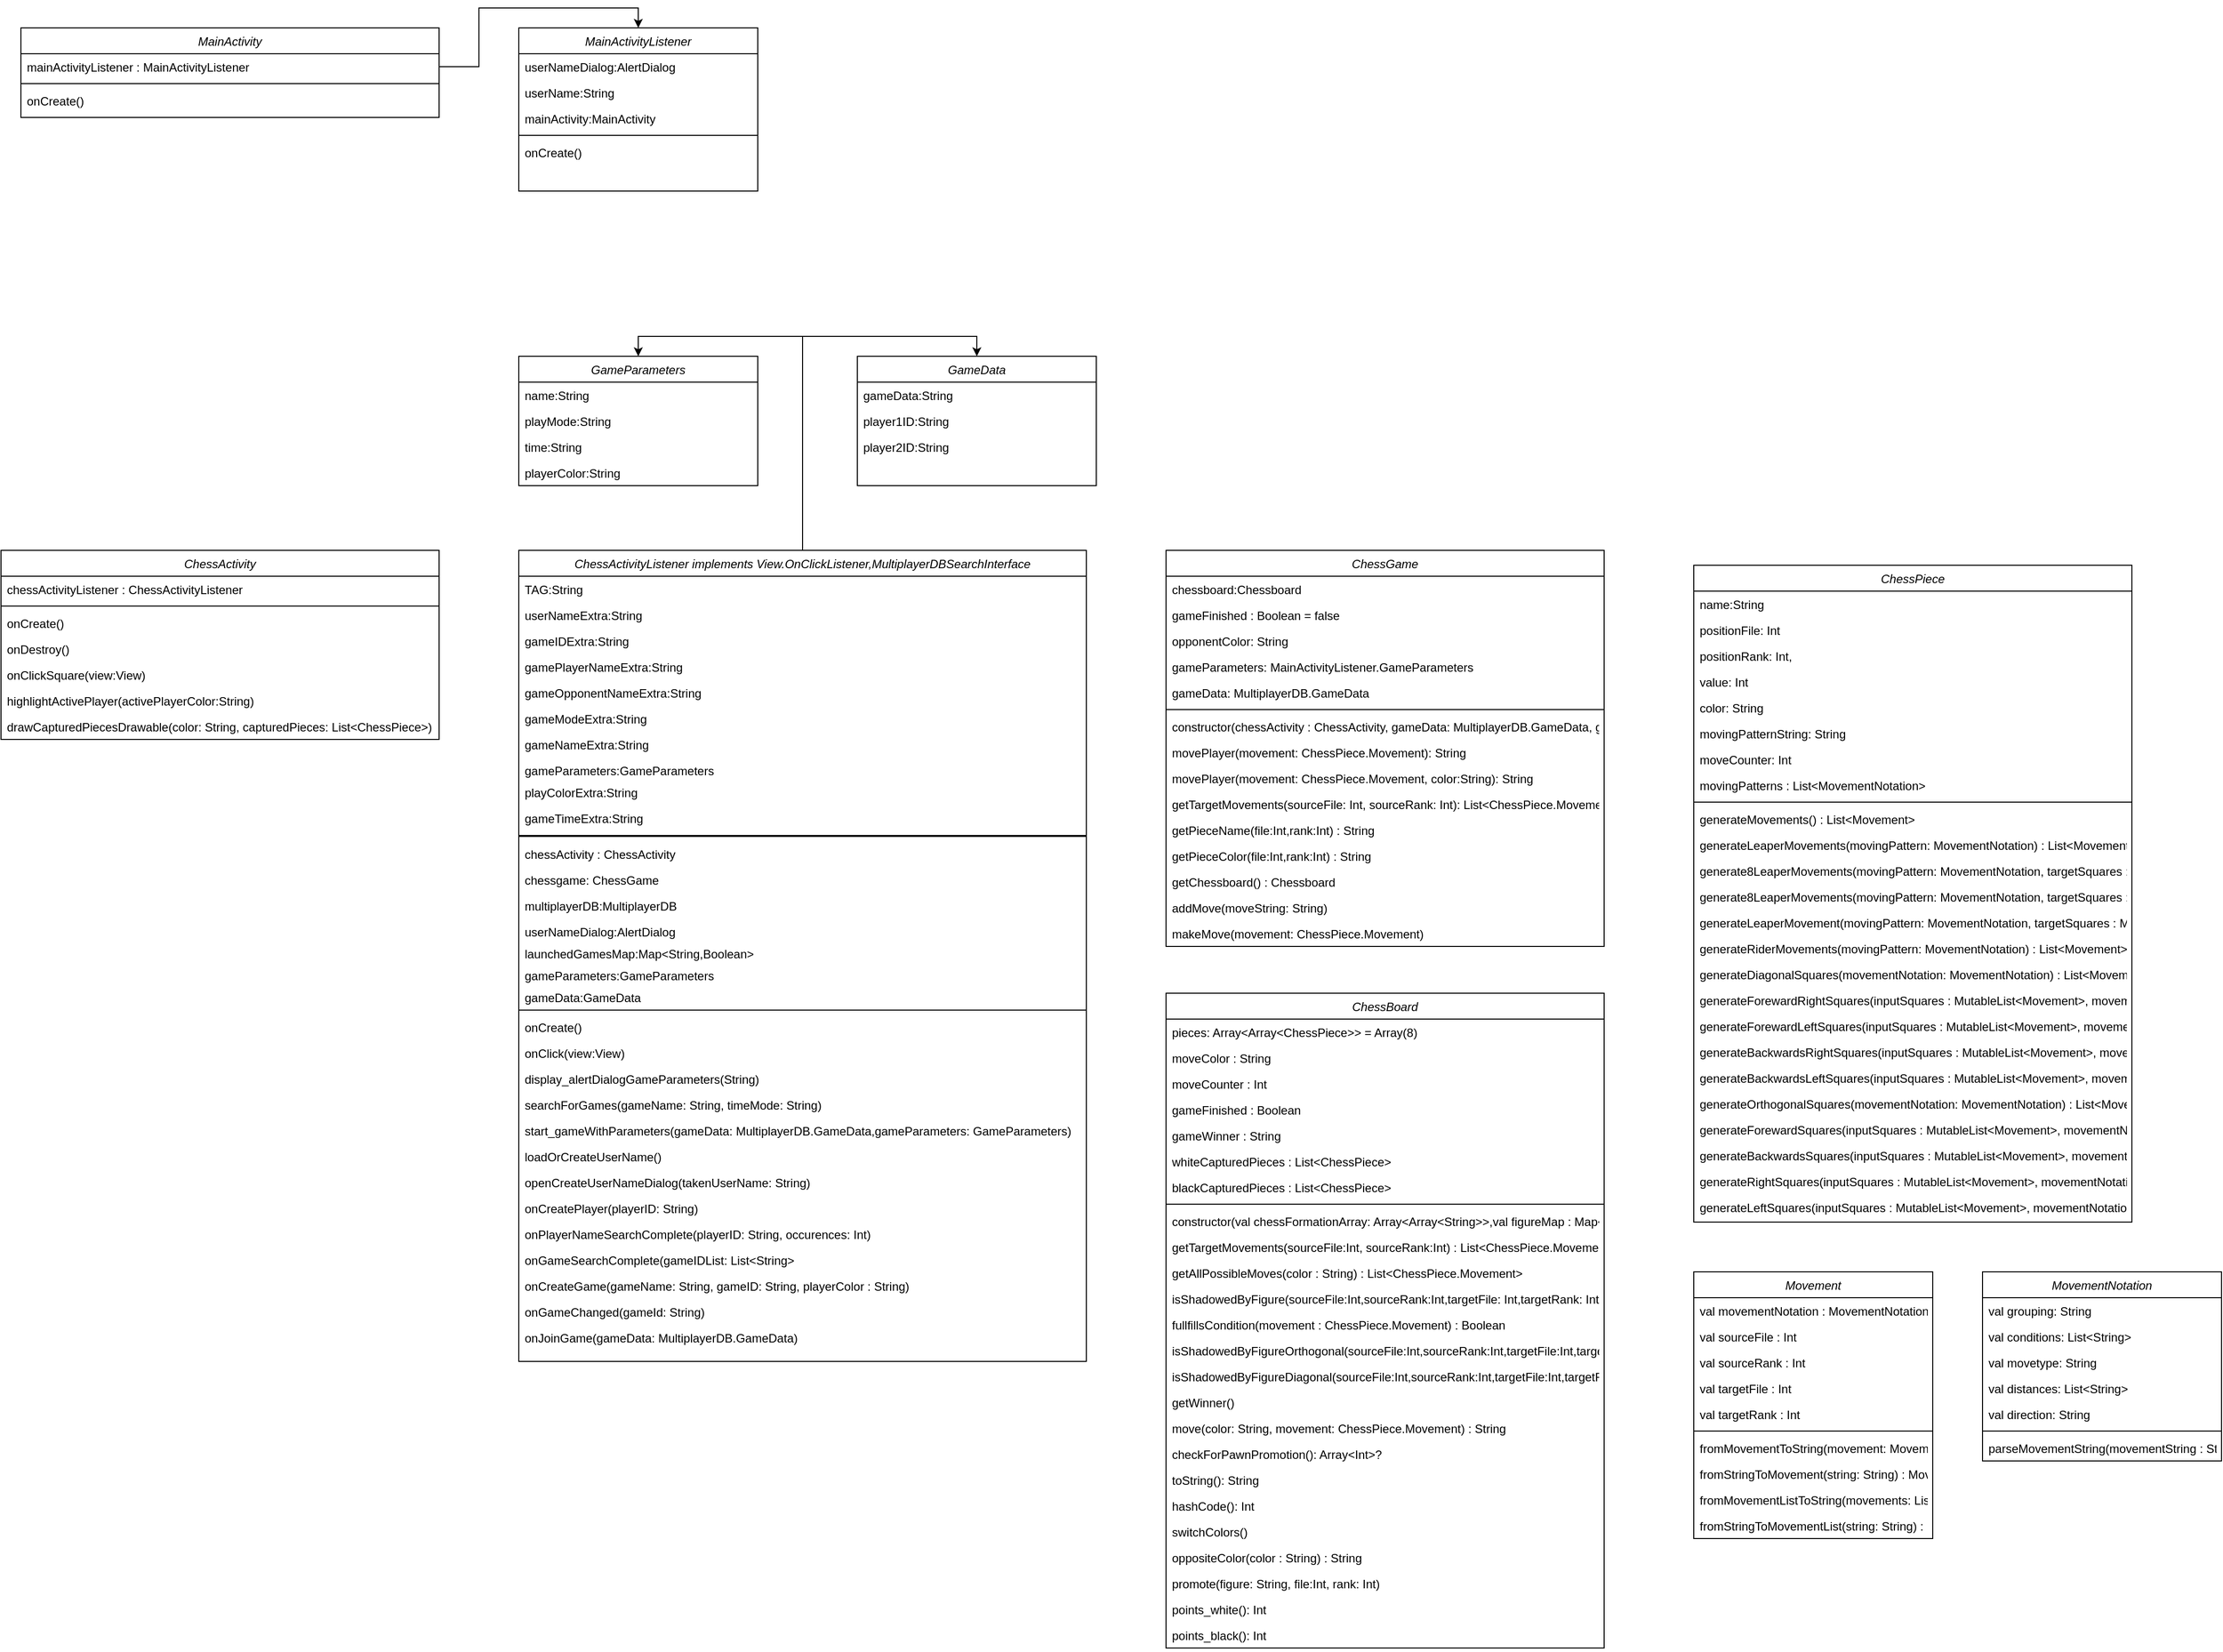 <mxfile version="14.3.1" type="github">
  <diagram id="C5RBs43oDa-KdzZeNtuy" name="Page-1">
    <mxGraphModel dx="2110" dy="2400" grid="1" gridSize="10" guides="1" tooltips="1" connect="1" arrows="1" fold="1" page="1" pageScale="1" pageWidth="827" pageHeight="1169" math="0" shadow="0">
      <root>
        <mxCell id="WIyWlLk6GJQsqaUBKTNV-0" />
        <mxCell id="WIyWlLk6GJQsqaUBKTNV-1" parent="WIyWlLk6GJQsqaUBKTNV-0" />
        <mxCell id="zkfFHV4jXpPFQw0GAbJ--0" value="ChessActivity" style="swimlane;fontStyle=2;align=center;verticalAlign=top;childLayout=stackLayout;horizontal=1;startSize=26;horizontalStack=0;resizeParent=1;resizeLast=0;collapsible=1;marginBottom=0;rounded=0;shadow=0;strokeWidth=1;" parent="WIyWlLk6GJQsqaUBKTNV-1" vertex="1">
          <mxGeometry x="50" y="585" width="440" height="190" as="geometry">
            <mxRectangle x="230" y="140" width="160" height="26" as="alternateBounds" />
          </mxGeometry>
        </mxCell>
        <mxCell id="zkfFHV4jXpPFQw0GAbJ--3" value="chessActivityListener : ChessActivityListener" style="text;align=left;verticalAlign=top;spacingLeft=4;spacingRight=4;overflow=hidden;rotatable=0;points=[[0,0.5],[1,0.5]];portConstraint=eastwest;rounded=0;shadow=0;html=0;" parent="zkfFHV4jXpPFQw0GAbJ--0" vertex="1">
          <mxGeometry y="26" width="440" height="26" as="geometry" />
        </mxCell>
        <mxCell id="zkfFHV4jXpPFQw0GAbJ--4" value="" style="line;html=1;strokeWidth=1;align=left;verticalAlign=middle;spacingTop=-1;spacingLeft=3;spacingRight=3;rotatable=0;labelPosition=right;points=[];portConstraint=eastwest;" parent="zkfFHV4jXpPFQw0GAbJ--0" vertex="1">
          <mxGeometry y="52" width="440" height="8" as="geometry" />
        </mxCell>
        <mxCell id="zkfFHV4jXpPFQw0GAbJ--5" value="onCreate()" style="text;align=left;verticalAlign=top;spacingLeft=4;spacingRight=4;overflow=hidden;rotatable=0;points=[[0,0.5],[1,0.5]];portConstraint=eastwest;" parent="zkfFHV4jXpPFQw0GAbJ--0" vertex="1">
          <mxGeometry y="60" width="440" height="26" as="geometry" />
        </mxCell>
        <mxCell id="rWxJQ23QcNX7koDT0tqL-8" value="onDestroy()" style="text;align=left;verticalAlign=top;spacingLeft=4;spacingRight=4;overflow=hidden;rotatable=0;points=[[0,0.5],[1,0.5]];portConstraint=eastwest;" vertex="1" parent="zkfFHV4jXpPFQw0GAbJ--0">
          <mxGeometry y="86" width="440" height="26" as="geometry" />
        </mxCell>
        <mxCell id="rWxJQ23QcNX7koDT0tqL-9" value="onClickSquare(view:View)" style="text;align=left;verticalAlign=top;spacingLeft=4;spacingRight=4;overflow=hidden;rotatable=0;points=[[0,0.5],[1,0.5]];portConstraint=eastwest;" vertex="1" parent="zkfFHV4jXpPFQw0GAbJ--0">
          <mxGeometry y="112" width="440" height="26" as="geometry" />
        </mxCell>
        <mxCell id="rWxJQ23QcNX7koDT0tqL-10" value="highlightActivePlayer(activePlayerColor:String)" style="text;align=left;verticalAlign=top;spacingLeft=4;spacingRight=4;overflow=hidden;rotatable=0;points=[[0,0.5],[1,0.5]];portConstraint=eastwest;" vertex="1" parent="zkfFHV4jXpPFQw0GAbJ--0">
          <mxGeometry y="138" width="440" height="26" as="geometry" />
        </mxCell>
        <mxCell id="rWxJQ23QcNX7koDT0tqL-11" value="drawCapturedPiecesDrawable(color: String, capturedPieces: List&lt;ChessPiece&gt;)" style="text;align=left;verticalAlign=top;spacingLeft=4;spacingRight=4;overflow=hidden;rotatable=0;points=[[0,0.5],[1,0.5]];portConstraint=eastwest;" vertex="1" parent="zkfFHV4jXpPFQw0GAbJ--0">
          <mxGeometry y="164" width="440" height="26" as="geometry" />
        </mxCell>
        <mxCell id="rWxJQ23QcNX7koDT0tqL-0" value="MainActivityListener" style="swimlane;fontStyle=2;align=center;verticalAlign=top;childLayout=stackLayout;horizontal=1;startSize=26;horizontalStack=0;resizeParent=1;resizeLast=0;collapsible=1;marginBottom=0;rounded=0;shadow=0;strokeWidth=1;" vertex="1" parent="WIyWlLk6GJQsqaUBKTNV-1">
          <mxGeometry x="570" y="60" width="240" height="164" as="geometry">
            <mxRectangle x="230" y="140" width="160" height="26" as="alternateBounds" />
          </mxGeometry>
        </mxCell>
        <mxCell id="rWxJQ23QcNX7koDT0tqL-17" value="userNameDialog:AlertDialog" style="text;align=left;verticalAlign=top;spacingLeft=4;spacingRight=4;overflow=hidden;rotatable=0;points=[[0,0.5],[1,0.5]];portConstraint=eastwest;rounded=0;shadow=0;html=0;" vertex="1" parent="rWxJQ23QcNX7koDT0tqL-0">
          <mxGeometry y="26" width="240" height="26" as="geometry" />
        </mxCell>
        <mxCell id="rWxJQ23QcNX7koDT0tqL-18" value="userName:String" style="text;align=left;verticalAlign=top;spacingLeft=4;spacingRight=4;overflow=hidden;rotatable=0;points=[[0,0.5],[1,0.5]];portConstraint=eastwest;rounded=0;shadow=0;html=0;" vertex="1" parent="rWxJQ23QcNX7koDT0tqL-0">
          <mxGeometry y="52" width="240" height="26" as="geometry" />
        </mxCell>
        <mxCell id="rWxJQ23QcNX7koDT0tqL-16" value="mainActivity:MainActivity" style="text;align=left;verticalAlign=top;spacingLeft=4;spacingRight=4;overflow=hidden;rotatable=0;points=[[0,0.5],[1,0.5]];portConstraint=eastwest;rounded=0;shadow=0;html=0;" vertex="1" parent="rWxJQ23QcNX7koDT0tqL-0">
          <mxGeometry y="78" width="240" height="26" as="geometry" />
        </mxCell>
        <mxCell id="rWxJQ23QcNX7koDT0tqL-2" value="" style="line;html=1;strokeWidth=1;align=left;verticalAlign=middle;spacingTop=-1;spacingLeft=3;spacingRight=3;rotatable=0;labelPosition=right;points=[];portConstraint=eastwest;" vertex="1" parent="rWxJQ23QcNX7koDT0tqL-0">
          <mxGeometry y="104" width="240" height="8" as="geometry" />
        </mxCell>
        <mxCell id="rWxJQ23QcNX7koDT0tqL-3" value="onCreate()" style="text;align=left;verticalAlign=top;spacingLeft=4;spacingRight=4;overflow=hidden;rotatable=0;points=[[0,0.5],[1,0.5]];portConstraint=eastwest;" vertex="1" parent="rWxJQ23QcNX7koDT0tqL-0">
          <mxGeometry y="112" width="240" height="26" as="geometry" />
        </mxCell>
        <mxCell id="rWxJQ23QcNX7koDT0tqL-4" value="MainActivity" style="swimlane;fontStyle=2;align=center;verticalAlign=top;childLayout=stackLayout;horizontal=1;startSize=26;horizontalStack=0;resizeParent=1;resizeLast=0;collapsible=1;marginBottom=0;rounded=0;shadow=0;strokeWidth=1;" vertex="1" parent="WIyWlLk6GJQsqaUBKTNV-1">
          <mxGeometry x="70" y="60" width="420" height="90" as="geometry">
            <mxRectangle x="230" y="140" width="160" height="26" as="alternateBounds" />
          </mxGeometry>
        </mxCell>
        <mxCell id="rWxJQ23QcNX7koDT0tqL-5" value="mainActivityListener : MainActivityListener" style="text;align=left;verticalAlign=top;spacingLeft=4;spacingRight=4;overflow=hidden;rotatable=0;points=[[0,0.5],[1,0.5]];portConstraint=eastwest;rounded=0;shadow=0;html=0;" vertex="1" parent="rWxJQ23QcNX7koDT0tqL-4">
          <mxGeometry y="26" width="420" height="26" as="geometry" />
        </mxCell>
        <mxCell id="rWxJQ23QcNX7koDT0tqL-6" value="" style="line;html=1;strokeWidth=1;align=left;verticalAlign=middle;spacingTop=-1;spacingLeft=3;spacingRight=3;rotatable=0;labelPosition=right;points=[];portConstraint=eastwest;" vertex="1" parent="rWxJQ23QcNX7koDT0tqL-4">
          <mxGeometry y="52" width="420" height="8" as="geometry" />
        </mxCell>
        <mxCell id="rWxJQ23QcNX7koDT0tqL-7" value="onCreate()" style="text;align=left;verticalAlign=top;spacingLeft=4;spacingRight=4;overflow=hidden;rotatable=0;points=[[0,0.5],[1,0.5]];portConstraint=eastwest;" vertex="1" parent="rWxJQ23QcNX7koDT0tqL-4">
          <mxGeometry y="60" width="420" height="26" as="geometry" />
        </mxCell>
        <mxCell id="rWxJQ23QcNX7koDT0tqL-77" style="edgeStyle=orthogonalEdgeStyle;rounded=0;orthogonalLoop=1;jettySize=auto;html=1;exitX=0.5;exitY=0;exitDx=0;exitDy=0;entryX=0.5;entryY=0;entryDx=0;entryDy=0;" edge="1" parent="WIyWlLk6GJQsqaUBKTNV-1" source="rWxJQ23QcNX7koDT0tqL-12" target="rWxJQ23QcNX7koDT0tqL-19">
          <mxGeometry relative="1" as="geometry">
            <mxPoint x="800" y="350" as="targetPoint" />
          </mxGeometry>
        </mxCell>
        <mxCell id="rWxJQ23QcNX7koDT0tqL-78" style="edgeStyle=orthogonalEdgeStyle;rounded=0;orthogonalLoop=1;jettySize=auto;html=1;exitX=0.5;exitY=0;exitDx=0;exitDy=0;entryX=0.5;entryY=0;entryDx=0;entryDy=0;" edge="1" parent="WIyWlLk6GJQsqaUBKTNV-1" source="rWxJQ23QcNX7koDT0tqL-12" target="rWxJQ23QcNX7koDT0tqL-26">
          <mxGeometry relative="1" as="geometry" />
        </mxCell>
        <mxCell id="rWxJQ23QcNX7koDT0tqL-12" value="ChessActivityListener implements View.OnClickListener,MultiplayerDBSearchInterface" style="swimlane;fontStyle=2;align=center;verticalAlign=top;childLayout=stackLayout;horizontal=1;startSize=26;horizontalStack=0;resizeParent=1;resizeLast=0;collapsible=1;marginBottom=0;rounded=0;shadow=0;strokeWidth=1;" vertex="1" parent="WIyWlLk6GJQsqaUBKTNV-1">
          <mxGeometry x="570" y="585" width="570" height="815" as="geometry">
            <mxRectangle x="230" y="140" width="160" height="26" as="alternateBounds" />
          </mxGeometry>
        </mxCell>
        <mxCell id="rWxJQ23QcNX7koDT0tqL-37" value="TAG:String" style="text;align=left;verticalAlign=top;spacingLeft=4;spacingRight=4;overflow=hidden;rotatable=0;points=[[0,0.5],[1,0.5]];portConstraint=eastwest;rounded=0;shadow=0;html=0;" vertex="1" parent="rWxJQ23QcNX7koDT0tqL-12">
          <mxGeometry y="26" width="570" height="26" as="geometry" />
        </mxCell>
        <mxCell id="rWxJQ23QcNX7koDT0tqL-38" value="userNameExtra:String" style="text;align=left;verticalAlign=top;spacingLeft=4;spacingRight=4;overflow=hidden;rotatable=0;points=[[0,0.5],[1,0.5]];portConstraint=eastwest;rounded=0;shadow=0;html=0;" vertex="1" parent="rWxJQ23QcNX7koDT0tqL-12">
          <mxGeometry y="52" width="570" height="26" as="geometry" />
        </mxCell>
        <mxCell id="rWxJQ23QcNX7koDT0tqL-44" value="gameIDExtra:String" style="text;align=left;verticalAlign=top;spacingLeft=4;spacingRight=4;overflow=hidden;rotatable=0;points=[[0,0.5],[1,0.5]];portConstraint=eastwest;rounded=0;shadow=0;html=0;" vertex="1" parent="rWxJQ23QcNX7koDT0tqL-12">
          <mxGeometry y="78" width="570" height="26" as="geometry" />
        </mxCell>
        <mxCell id="rWxJQ23QcNX7koDT0tqL-45" value="gamePlayerNameExtra:String&#xa;" style="text;align=left;verticalAlign=top;spacingLeft=4;spacingRight=4;overflow=hidden;rotatable=0;points=[[0,0.5],[1,0.5]];portConstraint=eastwest;rounded=0;shadow=0;html=0;" vertex="1" parent="rWxJQ23QcNX7koDT0tqL-12">
          <mxGeometry y="104" width="570" height="26" as="geometry" />
        </mxCell>
        <mxCell id="rWxJQ23QcNX7koDT0tqL-46" value="gameOpponentNameExtra:String" style="text;align=left;verticalAlign=top;spacingLeft=4;spacingRight=4;overflow=hidden;rotatable=0;points=[[0,0.5],[1,0.5]];portConstraint=eastwest;rounded=0;shadow=0;html=0;" vertex="1" parent="rWxJQ23QcNX7koDT0tqL-12">
          <mxGeometry y="130" width="570" height="26" as="geometry" />
        </mxCell>
        <mxCell id="rWxJQ23QcNX7koDT0tqL-47" value="gameModeExtra:String" style="text;align=left;verticalAlign=top;spacingLeft=4;spacingRight=4;overflow=hidden;rotatable=0;points=[[0,0.5],[1,0.5]];portConstraint=eastwest;rounded=0;shadow=0;html=0;" vertex="1" parent="rWxJQ23QcNX7koDT0tqL-12">
          <mxGeometry y="156" width="570" height="26" as="geometry" />
        </mxCell>
        <mxCell id="rWxJQ23QcNX7koDT0tqL-48" value="gameNameExtra:String" style="text;align=left;verticalAlign=top;spacingLeft=4;spacingRight=4;overflow=hidden;rotatable=0;points=[[0,0.5],[1,0.5]];portConstraint=eastwest;rounded=0;shadow=0;html=0;" vertex="1" parent="rWxJQ23QcNX7koDT0tqL-12">
          <mxGeometry y="182" width="570" height="26" as="geometry" />
        </mxCell>
        <mxCell id="rWxJQ23QcNX7koDT0tqL-82" value="gameParameters:GameParameters" style="text;align=left;verticalAlign=top;spacingLeft=4;spacingRight=4;overflow=hidden;rotatable=0;points=[[0,0.5],[1,0.5]];portConstraint=eastwest;rounded=0;shadow=0;html=0;" vertex="1" parent="rWxJQ23QcNX7koDT0tqL-12">
          <mxGeometry y="208" width="570" height="22" as="geometry" />
        </mxCell>
        <mxCell id="rWxJQ23QcNX7koDT0tqL-50" value="playColorExtra:String" style="text;align=left;verticalAlign=top;spacingLeft=4;spacingRight=4;overflow=hidden;rotatable=0;points=[[0,0.5],[1,0.5]];portConstraint=eastwest;rounded=0;shadow=0;html=0;" vertex="1" parent="rWxJQ23QcNX7koDT0tqL-12">
          <mxGeometry y="230" width="570" height="26" as="geometry" />
        </mxCell>
        <mxCell id="rWxJQ23QcNX7koDT0tqL-49" value="gameTimeExtra:String" style="text;align=left;verticalAlign=top;spacingLeft=4;spacingRight=4;overflow=hidden;rotatable=0;points=[[0,0.5],[1,0.5]];portConstraint=eastwest;rounded=0;shadow=0;html=0;" vertex="1" parent="rWxJQ23QcNX7koDT0tqL-12">
          <mxGeometry y="256" width="570" height="26" as="geometry" />
        </mxCell>
        <mxCell id="rWxJQ23QcNX7koDT0tqL-88" value="" style="line;strokeWidth=2;html=1;" vertex="1" parent="rWxJQ23QcNX7koDT0tqL-12">
          <mxGeometry y="282" width="570" height="10" as="geometry" />
        </mxCell>
        <mxCell id="rWxJQ23QcNX7koDT0tqL-13" value="chessActivity : ChessActivity" style="text;align=left;verticalAlign=top;spacingLeft=4;spacingRight=4;overflow=hidden;rotatable=0;points=[[0,0.5],[1,0.5]];portConstraint=eastwest;rounded=0;shadow=0;html=0;" vertex="1" parent="rWxJQ23QcNX7koDT0tqL-12">
          <mxGeometry y="292" width="570" height="26" as="geometry" />
        </mxCell>
        <mxCell id="rWxJQ23QcNX7koDT0tqL-67" value="chessgame: ChessGame" style="text;align=left;verticalAlign=top;spacingLeft=4;spacingRight=4;overflow=hidden;rotatable=0;points=[[0,0.5],[1,0.5]];portConstraint=eastwest;rounded=0;shadow=0;html=0;" vertex="1" parent="rWxJQ23QcNX7koDT0tqL-12">
          <mxGeometry y="318" width="570" height="26" as="geometry" />
        </mxCell>
        <mxCell id="rWxJQ23QcNX7koDT0tqL-32" value="multiplayerDB:MultiplayerDB" style="text;align=left;verticalAlign=top;spacingLeft=4;spacingRight=4;overflow=hidden;rotatable=0;points=[[0,0.5],[1,0.5]];portConstraint=eastwest;rounded=0;shadow=0;html=0;" vertex="1" parent="rWxJQ23QcNX7koDT0tqL-12">
          <mxGeometry y="344" width="570" height="26" as="geometry" />
        </mxCell>
        <mxCell id="rWxJQ23QcNX7koDT0tqL-33" value="userNameDialog:AlertDialog" style="text;align=left;verticalAlign=top;spacingLeft=4;spacingRight=4;overflow=hidden;rotatable=0;points=[[0,0.5],[1,0.5]];portConstraint=eastwest;rounded=0;shadow=0;html=0;" vertex="1" parent="rWxJQ23QcNX7koDT0tqL-12">
          <mxGeometry y="370" width="570" height="22" as="geometry" />
        </mxCell>
        <mxCell id="rWxJQ23QcNX7koDT0tqL-34" value="launchedGamesMap:Map&lt;String,Boolean&gt;" style="text;align=left;verticalAlign=top;spacingLeft=4;spacingRight=4;overflow=hidden;rotatable=0;points=[[0,0.5],[1,0.5]];portConstraint=eastwest;rounded=0;shadow=0;html=0;" vertex="1" parent="rWxJQ23QcNX7koDT0tqL-12">
          <mxGeometry y="392" width="570" height="22" as="geometry" />
        </mxCell>
        <mxCell id="rWxJQ23QcNX7koDT0tqL-35" value="gameParameters:GameParameters" style="text;align=left;verticalAlign=top;spacingLeft=4;spacingRight=4;overflow=hidden;rotatable=0;points=[[0,0.5],[1,0.5]];portConstraint=eastwest;rounded=0;shadow=0;html=0;" vertex="1" parent="rWxJQ23QcNX7koDT0tqL-12">
          <mxGeometry y="414" width="570" height="22" as="geometry" />
        </mxCell>
        <mxCell id="rWxJQ23QcNX7koDT0tqL-85" value="gameData:GameData" style="text;align=left;verticalAlign=top;spacingLeft=4;spacingRight=4;overflow=hidden;rotatable=0;points=[[0,0.5],[1,0.5]];portConstraint=eastwest;rounded=0;shadow=0;html=0;" vertex="1" parent="rWxJQ23QcNX7koDT0tqL-12">
          <mxGeometry y="436" width="570" height="22" as="geometry" />
        </mxCell>
        <mxCell id="rWxJQ23QcNX7koDT0tqL-14" value="" style="line;html=1;strokeWidth=1;align=left;verticalAlign=middle;spacingTop=-1;spacingLeft=3;spacingRight=3;rotatable=0;labelPosition=right;points=[];portConstraint=eastwest;" vertex="1" parent="rWxJQ23QcNX7koDT0tqL-12">
          <mxGeometry y="458" width="570" height="8" as="geometry" />
        </mxCell>
        <mxCell id="rWxJQ23QcNX7koDT0tqL-15" value="onCreate()" style="text;align=left;verticalAlign=top;spacingLeft=4;spacingRight=4;overflow=hidden;rotatable=0;points=[[0,0.5],[1,0.5]];portConstraint=eastwest;" vertex="1" parent="rWxJQ23QcNX7koDT0tqL-12">
          <mxGeometry y="466" width="570" height="26" as="geometry" />
        </mxCell>
        <mxCell id="rWxJQ23QcNX7koDT0tqL-51" value="onClick(view:View)" style="text;align=left;verticalAlign=top;spacingLeft=4;spacingRight=4;overflow=hidden;rotatable=0;points=[[0,0.5],[1,0.5]];portConstraint=eastwest;" vertex="1" parent="rWxJQ23QcNX7koDT0tqL-12">
          <mxGeometry y="492" width="570" height="26" as="geometry" />
        </mxCell>
        <mxCell id="rWxJQ23QcNX7koDT0tqL-52" value="display_alertDialogGameParameters(String)" style="text;align=left;verticalAlign=top;spacingLeft=4;spacingRight=4;overflow=hidden;rotatable=0;points=[[0,0.5],[1,0.5]];portConstraint=eastwest;" vertex="1" parent="rWxJQ23QcNX7koDT0tqL-12">
          <mxGeometry y="518" width="570" height="26" as="geometry" />
        </mxCell>
        <mxCell id="rWxJQ23QcNX7koDT0tqL-55" value="searchForGames(gameName: String, timeMode: String)&#xa;" style="text;align=left;verticalAlign=top;spacingLeft=4;spacingRight=4;overflow=hidden;rotatable=0;points=[[0,0.5],[1,0.5]];portConstraint=eastwest;" vertex="1" parent="rWxJQ23QcNX7koDT0tqL-12">
          <mxGeometry y="544" width="570" height="26" as="geometry" />
        </mxCell>
        <mxCell id="rWxJQ23QcNX7koDT0tqL-56" value="start_gameWithParameters(gameData: MultiplayerDB.GameData,gameParameters: GameParameters)&#xa;" style="text;align=left;verticalAlign=top;spacingLeft=4;spacingRight=4;overflow=hidden;rotatable=0;points=[[0,0.5],[1,0.5]];portConstraint=eastwest;" vertex="1" parent="rWxJQ23QcNX7koDT0tqL-12">
          <mxGeometry y="570" width="570" height="26" as="geometry" />
        </mxCell>
        <mxCell id="rWxJQ23QcNX7koDT0tqL-57" value="loadOrCreateUserName()" style="text;align=left;verticalAlign=top;spacingLeft=4;spacingRight=4;overflow=hidden;rotatable=0;points=[[0,0.5],[1,0.5]];portConstraint=eastwest;" vertex="1" parent="rWxJQ23QcNX7koDT0tqL-12">
          <mxGeometry y="596" width="570" height="26" as="geometry" />
        </mxCell>
        <mxCell id="rWxJQ23QcNX7koDT0tqL-58" value="openCreateUserNameDialog(takenUserName: String)" style="text;align=left;verticalAlign=top;spacingLeft=4;spacingRight=4;overflow=hidden;rotatable=0;points=[[0,0.5],[1,0.5]];portConstraint=eastwest;" vertex="1" parent="rWxJQ23QcNX7koDT0tqL-12">
          <mxGeometry y="622" width="570" height="26" as="geometry" />
        </mxCell>
        <mxCell id="rWxJQ23QcNX7koDT0tqL-59" value=" onCreatePlayer(playerID: String)" style="text;align=left;verticalAlign=top;spacingLeft=4;spacingRight=4;overflow=hidden;rotatable=0;points=[[0,0.5],[1,0.5]];portConstraint=eastwest;" vertex="1" parent="rWxJQ23QcNX7koDT0tqL-12">
          <mxGeometry y="648" width="570" height="26" as="geometry" />
        </mxCell>
        <mxCell id="rWxJQ23QcNX7koDT0tqL-60" value="onPlayerNameSearchComplete(playerID: String, occurences: Int)" style="text;align=left;verticalAlign=top;spacingLeft=4;spacingRight=4;overflow=hidden;rotatable=0;points=[[0,0.5],[1,0.5]];portConstraint=eastwest;" vertex="1" parent="rWxJQ23QcNX7koDT0tqL-12">
          <mxGeometry y="674" width="570" height="26" as="geometry" />
        </mxCell>
        <mxCell id="rWxJQ23QcNX7koDT0tqL-61" value="onGameSearchComplete(gameIDList: List&lt;String&gt;" style="text;align=left;verticalAlign=top;spacingLeft=4;spacingRight=4;overflow=hidden;rotatable=0;points=[[0,0.5],[1,0.5]];portConstraint=eastwest;" vertex="1" parent="rWxJQ23QcNX7koDT0tqL-12">
          <mxGeometry y="700" width="570" height="26" as="geometry" />
        </mxCell>
        <mxCell id="rWxJQ23QcNX7koDT0tqL-62" value="onCreateGame(gameName: String, gameID: String, playerColor : String)" style="text;align=left;verticalAlign=top;spacingLeft=4;spacingRight=4;overflow=hidden;rotatable=0;points=[[0,0.5],[1,0.5]];portConstraint=eastwest;" vertex="1" parent="rWxJQ23QcNX7koDT0tqL-12">
          <mxGeometry y="726" width="570" height="26" as="geometry" />
        </mxCell>
        <mxCell id="rWxJQ23QcNX7koDT0tqL-63" value="onGameChanged(gameId: String)" style="text;align=left;verticalAlign=top;spacingLeft=4;spacingRight=4;overflow=hidden;rotatable=0;points=[[0,0.5],[1,0.5]];portConstraint=eastwest;" vertex="1" parent="rWxJQ23QcNX7koDT0tqL-12">
          <mxGeometry y="752" width="570" height="26" as="geometry" />
        </mxCell>
        <mxCell id="rWxJQ23QcNX7koDT0tqL-64" value="onJoinGame(gameData: MultiplayerDB.GameData)" style="text;align=left;verticalAlign=top;spacingLeft=4;spacingRight=4;overflow=hidden;rotatable=0;points=[[0,0.5],[1,0.5]];portConstraint=eastwest;" vertex="1" parent="rWxJQ23QcNX7koDT0tqL-12">
          <mxGeometry y="778" width="570" height="26" as="geometry" />
        </mxCell>
        <mxCell id="rWxJQ23QcNX7koDT0tqL-19" value="GameParameters" style="swimlane;fontStyle=2;align=center;verticalAlign=top;childLayout=stackLayout;horizontal=1;startSize=26;horizontalStack=0;resizeParent=1;resizeLast=0;collapsible=1;marginBottom=0;rounded=0;shadow=0;strokeWidth=1;" vertex="1" parent="WIyWlLk6GJQsqaUBKTNV-1">
          <mxGeometry x="570" y="390" width="240" height="130" as="geometry">
            <mxRectangle x="230" y="140" width="160" height="26" as="alternateBounds" />
          </mxGeometry>
        </mxCell>
        <mxCell id="rWxJQ23QcNX7koDT0tqL-20" value="name:String" style="text;align=left;verticalAlign=top;spacingLeft=4;spacingRight=4;overflow=hidden;rotatable=0;points=[[0,0.5],[1,0.5]];portConstraint=eastwest;rounded=0;shadow=0;html=0;" vertex="1" parent="rWxJQ23QcNX7koDT0tqL-19">
          <mxGeometry y="26" width="240" height="26" as="geometry" />
        </mxCell>
        <mxCell id="rWxJQ23QcNX7koDT0tqL-23" value="playMode:String" style="text;align=left;verticalAlign=top;spacingLeft=4;spacingRight=4;overflow=hidden;rotatable=0;points=[[0,0.5],[1,0.5]];portConstraint=eastwest;rounded=0;shadow=0;html=0;" vertex="1" parent="rWxJQ23QcNX7koDT0tqL-19">
          <mxGeometry y="52" width="240" height="26" as="geometry" />
        </mxCell>
        <mxCell id="rWxJQ23QcNX7koDT0tqL-24" value="time:String" style="text;align=left;verticalAlign=top;spacingLeft=4;spacingRight=4;overflow=hidden;rotatable=0;points=[[0,0.5],[1,0.5]];portConstraint=eastwest;rounded=0;shadow=0;html=0;" vertex="1" parent="rWxJQ23QcNX7koDT0tqL-19">
          <mxGeometry y="78" width="240" height="26" as="geometry" />
        </mxCell>
        <mxCell id="rWxJQ23QcNX7koDT0tqL-25" value="playerColor:String" style="text;align=left;verticalAlign=top;spacingLeft=4;spacingRight=4;overflow=hidden;rotatable=0;points=[[0,0.5],[1,0.5]];portConstraint=eastwest;rounded=0;shadow=0;html=0;" vertex="1" parent="rWxJQ23QcNX7koDT0tqL-19">
          <mxGeometry y="104" width="240" height="26" as="geometry" />
        </mxCell>
        <mxCell id="rWxJQ23QcNX7koDT0tqL-26" value="GameData" style="swimlane;fontStyle=2;align=center;verticalAlign=top;childLayout=stackLayout;horizontal=1;startSize=26;horizontalStack=0;resizeParent=1;resizeLast=0;collapsible=1;marginBottom=0;rounded=0;shadow=0;strokeWidth=1;" vertex="1" parent="WIyWlLk6GJQsqaUBKTNV-1">
          <mxGeometry x="910" y="390" width="240" height="130" as="geometry">
            <mxRectangle x="230" y="140" width="160" height="26" as="alternateBounds" />
          </mxGeometry>
        </mxCell>
        <mxCell id="rWxJQ23QcNX7koDT0tqL-27" value="gameData:String" style="text;align=left;verticalAlign=top;spacingLeft=4;spacingRight=4;overflow=hidden;rotatable=0;points=[[0,0.5],[1,0.5]];portConstraint=eastwest;rounded=0;shadow=0;html=0;" vertex="1" parent="rWxJQ23QcNX7koDT0tqL-26">
          <mxGeometry y="26" width="240" height="26" as="geometry" />
        </mxCell>
        <mxCell id="rWxJQ23QcNX7koDT0tqL-31" value="player1ID:String" style="text;align=left;verticalAlign=top;spacingLeft=4;spacingRight=4;overflow=hidden;rotatable=0;points=[[0,0.5],[1,0.5]];portConstraint=eastwest;rounded=0;shadow=0;html=0;" vertex="1" parent="rWxJQ23QcNX7koDT0tqL-26">
          <mxGeometry y="52" width="240" height="26" as="geometry" />
        </mxCell>
        <mxCell id="rWxJQ23QcNX7koDT0tqL-28" value="player2ID:String" style="text;align=left;verticalAlign=top;spacingLeft=4;spacingRight=4;overflow=hidden;rotatable=0;points=[[0,0.5],[1,0.5]];portConstraint=eastwest;rounded=0;shadow=0;html=0;" vertex="1" parent="rWxJQ23QcNX7koDT0tqL-26">
          <mxGeometry y="78" width="240" height="26" as="geometry" />
        </mxCell>
        <mxCell id="rWxJQ23QcNX7koDT0tqL-68" value="ChessGame" style="swimlane;fontStyle=2;align=center;verticalAlign=top;childLayout=stackLayout;horizontal=1;startSize=26;horizontalStack=0;resizeParent=1;resizeLast=0;collapsible=1;marginBottom=0;rounded=0;shadow=0;strokeWidth=1;" vertex="1" parent="WIyWlLk6GJQsqaUBKTNV-1">
          <mxGeometry x="1220" y="585" width="440" height="398" as="geometry">
            <mxRectangle x="230" y="140" width="160" height="26" as="alternateBounds" />
          </mxGeometry>
        </mxCell>
        <mxCell id="rWxJQ23QcNX7koDT0tqL-69" value="chessboard:Chessboard" style="text;align=left;verticalAlign=top;spacingLeft=4;spacingRight=4;overflow=hidden;rotatable=0;points=[[0,0.5],[1,0.5]];portConstraint=eastwest;rounded=0;shadow=0;html=0;" vertex="1" parent="rWxJQ23QcNX7koDT0tqL-68">
          <mxGeometry y="26" width="440" height="26" as="geometry" />
        </mxCell>
        <mxCell id="rWxJQ23QcNX7koDT0tqL-94" value="gameFinished : Boolean = false" style="text;align=left;verticalAlign=top;spacingLeft=4;spacingRight=4;overflow=hidden;rotatable=0;points=[[0,0.5],[1,0.5]];portConstraint=eastwest;rounded=0;shadow=0;html=0;" vertex="1" parent="rWxJQ23QcNX7koDT0tqL-68">
          <mxGeometry y="52" width="440" height="26" as="geometry" />
        </mxCell>
        <mxCell id="rWxJQ23QcNX7koDT0tqL-93" value="opponentColor: String" style="text;align=left;verticalAlign=top;spacingLeft=4;spacingRight=4;overflow=hidden;rotatable=0;points=[[0,0.5],[1,0.5]];portConstraint=eastwest;rounded=0;shadow=0;html=0;" vertex="1" parent="rWxJQ23QcNX7koDT0tqL-68">
          <mxGeometry y="78" width="440" height="26" as="geometry" />
        </mxCell>
        <mxCell id="rWxJQ23QcNX7koDT0tqL-92" value="gameParameters: MainActivityListener.GameParameters" style="text;align=left;verticalAlign=top;spacingLeft=4;spacingRight=4;overflow=hidden;rotatable=0;points=[[0,0.5],[1,0.5]];portConstraint=eastwest;rounded=0;shadow=0;html=0;" vertex="1" parent="rWxJQ23QcNX7koDT0tqL-68">
          <mxGeometry y="104" width="440" height="26" as="geometry" />
        </mxCell>
        <mxCell id="rWxJQ23QcNX7koDT0tqL-91" value="gameData: MultiplayerDB.GameData" style="text;align=left;verticalAlign=top;spacingLeft=4;spacingRight=4;overflow=hidden;rotatable=0;points=[[0,0.5],[1,0.5]];portConstraint=eastwest;rounded=0;shadow=0;html=0;" vertex="1" parent="rWxJQ23QcNX7koDT0tqL-68">
          <mxGeometry y="130" width="440" height="26" as="geometry" />
        </mxCell>
        <mxCell id="rWxJQ23QcNX7koDT0tqL-70" value="" style="line;html=1;strokeWidth=1;align=left;verticalAlign=middle;spacingTop=-1;spacingLeft=3;spacingRight=3;rotatable=0;labelPosition=right;points=[];portConstraint=eastwest;" vertex="1" parent="rWxJQ23QcNX7koDT0tqL-68">
          <mxGeometry y="156" width="440" height="8" as="geometry" />
        </mxCell>
        <mxCell id="rWxJQ23QcNX7koDT0tqL-95" value="constructor(chessActivity : ChessActivity, gameData: MultiplayerDB.GameData, gameParameters: MainActivityListener.GameParameters)&#xa;" style="text;align=left;verticalAlign=top;spacingLeft=4;spacingRight=4;overflow=hidden;rotatable=0;points=[[0,0.5],[1,0.5]];portConstraint=eastwest;rounded=0;shadow=0;html=0;" vertex="1" parent="rWxJQ23QcNX7koDT0tqL-68">
          <mxGeometry y="164" width="440" height="26" as="geometry" />
        </mxCell>
        <mxCell id="rWxJQ23QcNX7koDT0tqL-96" value="movePlayer(movement: ChessPiece.Movement): String" style="text;align=left;verticalAlign=top;spacingLeft=4;spacingRight=4;overflow=hidden;rotatable=0;points=[[0,0.5],[1,0.5]];portConstraint=eastwest;rounded=0;shadow=0;html=0;" vertex="1" parent="rWxJQ23QcNX7koDT0tqL-68">
          <mxGeometry y="190" width="440" height="26" as="geometry" />
        </mxCell>
        <mxCell id="rWxJQ23QcNX7koDT0tqL-97" value="movePlayer(movement: ChessPiece.Movement, color:String): String" style="text;align=left;verticalAlign=top;spacingLeft=4;spacingRight=4;overflow=hidden;rotatable=0;points=[[0,0.5],[1,0.5]];portConstraint=eastwest;rounded=0;shadow=0;html=0;" vertex="1" parent="rWxJQ23QcNX7koDT0tqL-68">
          <mxGeometry y="216" width="440" height="26" as="geometry" />
        </mxCell>
        <mxCell id="rWxJQ23QcNX7koDT0tqL-98" value="getTargetMovements(sourceFile: Int, sourceRank: Int): List&lt;ChessPiece.Movement&gt;" style="text;align=left;verticalAlign=top;spacingLeft=4;spacingRight=4;overflow=hidden;rotatable=0;points=[[0,0.5],[1,0.5]];portConstraint=eastwest;rounded=0;shadow=0;html=0;" vertex="1" parent="rWxJQ23QcNX7koDT0tqL-68">
          <mxGeometry y="242" width="440" height="26" as="geometry" />
        </mxCell>
        <mxCell id="rWxJQ23QcNX7koDT0tqL-99" value="getPieceName(file:Int,rank:Int) : String" style="text;align=left;verticalAlign=top;spacingLeft=4;spacingRight=4;overflow=hidden;rotatable=0;points=[[0,0.5],[1,0.5]];portConstraint=eastwest;rounded=0;shadow=0;html=0;" vertex="1" parent="rWxJQ23QcNX7koDT0tqL-68">
          <mxGeometry y="268" width="440" height="26" as="geometry" />
        </mxCell>
        <mxCell id="rWxJQ23QcNX7koDT0tqL-100" value="getPieceColor(file:Int,rank:Int) : String" style="text;align=left;verticalAlign=top;spacingLeft=4;spacingRight=4;overflow=hidden;rotatable=0;points=[[0,0.5],[1,0.5]];portConstraint=eastwest;rounded=0;shadow=0;html=0;" vertex="1" parent="rWxJQ23QcNX7koDT0tqL-68">
          <mxGeometry y="294" width="440" height="26" as="geometry" />
        </mxCell>
        <mxCell id="rWxJQ23QcNX7koDT0tqL-101" value="getChessboard() : Chessboard" style="text;align=left;verticalAlign=top;spacingLeft=4;spacingRight=4;overflow=hidden;rotatable=0;points=[[0,0.5],[1,0.5]];portConstraint=eastwest;rounded=0;shadow=0;html=0;" vertex="1" parent="rWxJQ23QcNX7koDT0tqL-68">
          <mxGeometry y="320" width="440" height="26" as="geometry" />
        </mxCell>
        <mxCell id="rWxJQ23QcNX7koDT0tqL-102" value="addMove(moveString:  String)" style="text;align=left;verticalAlign=top;spacingLeft=4;spacingRight=4;overflow=hidden;rotatable=0;points=[[0,0.5],[1,0.5]];portConstraint=eastwest;rounded=0;shadow=0;html=0;" vertex="1" parent="rWxJQ23QcNX7koDT0tqL-68">
          <mxGeometry y="346" width="440" height="26" as="geometry" />
        </mxCell>
        <mxCell id="rWxJQ23QcNX7koDT0tqL-103" value="makeMove(movement: ChessPiece.Movement)" style="text;align=left;verticalAlign=top;spacingLeft=4;spacingRight=4;overflow=hidden;rotatable=0;points=[[0,0.5],[1,0.5]];portConstraint=eastwest;rounded=0;shadow=0;html=0;" vertex="1" parent="rWxJQ23QcNX7koDT0tqL-68">
          <mxGeometry y="372" width="440" height="26" as="geometry" />
        </mxCell>
        <mxCell id="rWxJQ23QcNX7koDT0tqL-76" style="edgeStyle=orthogonalEdgeStyle;rounded=0;orthogonalLoop=1;jettySize=auto;html=1;exitX=1;exitY=0.5;exitDx=0;exitDy=0;entryX=0.5;entryY=0;entryDx=0;entryDy=0;" edge="1" parent="WIyWlLk6GJQsqaUBKTNV-1" source="rWxJQ23QcNX7koDT0tqL-5" target="rWxJQ23QcNX7koDT0tqL-0">
          <mxGeometry relative="1" as="geometry" />
        </mxCell>
        <mxCell id="rWxJQ23QcNX7koDT0tqL-104" value="ChessBoard" style="swimlane;fontStyle=2;align=center;verticalAlign=top;childLayout=stackLayout;horizontal=1;startSize=26;horizontalStack=0;resizeParent=1;resizeLast=0;collapsible=1;marginBottom=0;rounded=0;shadow=0;strokeWidth=1;" vertex="1" parent="WIyWlLk6GJQsqaUBKTNV-1">
          <mxGeometry x="1220" y="1030" width="440" height="658" as="geometry">
            <mxRectangle x="230" y="140" width="160" height="26" as="alternateBounds" />
          </mxGeometry>
        </mxCell>
        <mxCell id="rWxJQ23QcNX7koDT0tqL-105" value="pieces: Array&lt;Array&lt;ChessPiece&gt;&gt; = Array(8)" style="text;align=left;verticalAlign=top;spacingLeft=4;spacingRight=4;overflow=hidden;rotatable=0;points=[[0,0.5],[1,0.5]];portConstraint=eastwest;rounded=0;shadow=0;html=0;" vertex="1" parent="rWxJQ23QcNX7koDT0tqL-104">
          <mxGeometry y="26" width="440" height="26" as="geometry" />
        </mxCell>
        <mxCell id="rWxJQ23QcNX7koDT0tqL-106" value="moveColor : String" style="text;align=left;verticalAlign=top;spacingLeft=4;spacingRight=4;overflow=hidden;rotatable=0;points=[[0,0.5],[1,0.5]];portConstraint=eastwest;rounded=0;shadow=0;html=0;" vertex="1" parent="rWxJQ23QcNX7koDT0tqL-104">
          <mxGeometry y="52" width="440" height="26" as="geometry" />
        </mxCell>
        <mxCell id="rWxJQ23QcNX7koDT0tqL-107" value="moveCounter : Int" style="text;align=left;verticalAlign=top;spacingLeft=4;spacingRight=4;overflow=hidden;rotatable=0;points=[[0,0.5],[1,0.5]];portConstraint=eastwest;rounded=0;shadow=0;html=0;" vertex="1" parent="rWxJQ23QcNX7koDT0tqL-104">
          <mxGeometry y="78" width="440" height="26" as="geometry" />
        </mxCell>
        <mxCell id="rWxJQ23QcNX7koDT0tqL-108" value="gameFinished : Boolean" style="text;align=left;verticalAlign=top;spacingLeft=4;spacingRight=4;overflow=hidden;rotatable=0;points=[[0,0.5],[1,0.5]];portConstraint=eastwest;rounded=0;shadow=0;html=0;" vertex="1" parent="rWxJQ23QcNX7koDT0tqL-104">
          <mxGeometry y="104" width="440" height="26" as="geometry" />
        </mxCell>
        <mxCell id="rWxJQ23QcNX7koDT0tqL-109" value="gameWinner : String" style="text;align=left;verticalAlign=top;spacingLeft=4;spacingRight=4;overflow=hidden;rotatable=0;points=[[0,0.5],[1,0.5]];portConstraint=eastwest;rounded=0;shadow=0;html=0;" vertex="1" parent="rWxJQ23QcNX7koDT0tqL-104">
          <mxGeometry y="130" width="440" height="26" as="geometry" />
        </mxCell>
        <mxCell id="rWxJQ23QcNX7koDT0tqL-121" value="whiteCapturedPieces : List&lt;ChessPiece&gt;" style="text;align=left;verticalAlign=top;spacingLeft=4;spacingRight=4;overflow=hidden;rotatable=0;points=[[0,0.5],[1,0.5]];portConstraint=eastwest;rounded=0;shadow=0;html=0;" vertex="1" parent="rWxJQ23QcNX7koDT0tqL-104">
          <mxGeometry y="156" width="440" height="26" as="geometry" />
        </mxCell>
        <mxCell id="rWxJQ23QcNX7koDT0tqL-122" value="blackCapturedPieces : List&lt;ChessPiece&gt;" style="text;align=left;verticalAlign=top;spacingLeft=4;spacingRight=4;overflow=hidden;rotatable=0;points=[[0,0.5],[1,0.5]];portConstraint=eastwest;rounded=0;shadow=0;html=0;" vertex="1" parent="rWxJQ23QcNX7koDT0tqL-104">
          <mxGeometry y="182" width="440" height="26" as="geometry" />
        </mxCell>
        <mxCell id="rWxJQ23QcNX7koDT0tqL-110" value="" style="line;html=1;strokeWidth=1;align=left;verticalAlign=middle;spacingTop=-1;spacingLeft=3;spacingRight=3;rotatable=0;labelPosition=right;points=[];portConstraint=eastwest;" vertex="1" parent="rWxJQ23QcNX7koDT0tqL-104">
          <mxGeometry y="208" width="440" height="8" as="geometry" />
        </mxCell>
        <mxCell id="rWxJQ23QcNX7koDT0tqL-111" value="constructor(val chessFormationArray: Array&lt;Array&lt;String&gt;&gt;,val figureMap : Map&lt;String, FigureParser.Figure&gt; )" style="text;align=left;verticalAlign=top;spacingLeft=4;spacingRight=4;overflow=hidden;rotatable=0;points=[[0,0.5],[1,0.5]];portConstraint=eastwest;rounded=0;shadow=0;html=0;" vertex="1" parent="rWxJQ23QcNX7koDT0tqL-104">
          <mxGeometry y="216" width="440" height="26" as="geometry" />
        </mxCell>
        <mxCell id="rWxJQ23QcNX7koDT0tqL-117" value="getTargetMovements(sourceFile:Int, sourceRank:Int) : List&lt;ChessPiece.Movement&gt;" style="text;align=left;verticalAlign=top;spacingLeft=4;spacingRight=4;overflow=hidden;rotatable=0;points=[[0,0.5],[1,0.5]];portConstraint=eastwest;rounded=0;shadow=0;html=0;" vertex="1" parent="rWxJQ23QcNX7koDT0tqL-104">
          <mxGeometry y="242" width="440" height="26" as="geometry" />
        </mxCell>
        <mxCell id="rWxJQ23QcNX7koDT0tqL-118" value="getAllPossibleMoves(color : String) : List&lt;ChessPiece.Movement&gt;" style="text;align=left;verticalAlign=top;spacingLeft=4;spacingRight=4;overflow=hidden;rotatable=0;points=[[0,0.5],[1,0.5]];portConstraint=eastwest;rounded=0;shadow=0;html=0;" vertex="1" parent="rWxJQ23QcNX7koDT0tqL-104">
          <mxGeometry y="268" width="440" height="26" as="geometry" />
        </mxCell>
        <mxCell id="rWxJQ23QcNX7koDT0tqL-119" value="isShadowedByFigure(sourceFile:Int,sourceRank:Int,targetFile: Int,targetRank: Int) : Boolean" style="text;align=left;verticalAlign=top;spacingLeft=4;spacingRight=4;overflow=hidden;rotatable=0;points=[[0,0.5],[1,0.5]];portConstraint=eastwest;rounded=0;shadow=0;html=0;" vertex="1" parent="rWxJQ23QcNX7koDT0tqL-104">
          <mxGeometry y="294" width="440" height="26" as="geometry" />
        </mxCell>
        <mxCell id="rWxJQ23QcNX7koDT0tqL-123" value="fullfillsCondition(movement : ChessPiece.Movement) : Boolean" style="text;align=left;verticalAlign=top;spacingLeft=4;spacingRight=4;overflow=hidden;rotatable=0;points=[[0,0.5],[1,0.5]];portConstraint=eastwest;rounded=0;shadow=0;html=0;" vertex="1" parent="rWxJQ23QcNX7koDT0tqL-104">
          <mxGeometry y="320" width="440" height="26" as="geometry" />
        </mxCell>
        <mxCell id="rWxJQ23QcNX7koDT0tqL-124" value="isShadowedByFigureOrthogonal(sourceFile:Int,sourceRank:Int,targetFile:Int,targetRank: Int) : Boolean" style="text;align=left;verticalAlign=top;spacingLeft=4;spacingRight=4;overflow=hidden;rotatable=0;points=[[0,0.5],[1,0.5]];portConstraint=eastwest;rounded=0;shadow=0;html=0;" vertex="1" parent="rWxJQ23QcNX7koDT0tqL-104">
          <mxGeometry y="346" width="440" height="26" as="geometry" />
        </mxCell>
        <mxCell id="rWxJQ23QcNX7koDT0tqL-125" value="isShadowedByFigureDiagonal(sourceFile:Int,sourceRank:Int,targetFile:Int,targetRank: Int) : Boolean" style="text;align=left;verticalAlign=top;spacingLeft=4;spacingRight=4;overflow=hidden;rotatable=0;points=[[0,0.5],[1,0.5]];portConstraint=eastwest;rounded=0;shadow=0;html=0;" vertex="1" parent="rWxJQ23QcNX7koDT0tqL-104">
          <mxGeometry y="372" width="440" height="26" as="geometry" />
        </mxCell>
        <mxCell id="rWxJQ23QcNX7koDT0tqL-126" value="getWinner()" style="text;align=left;verticalAlign=top;spacingLeft=4;spacingRight=4;overflow=hidden;rotatable=0;points=[[0,0.5],[1,0.5]];portConstraint=eastwest;rounded=0;shadow=0;html=0;" vertex="1" parent="rWxJQ23QcNX7koDT0tqL-104">
          <mxGeometry y="398" width="440" height="26" as="geometry" />
        </mxCell>
        <mxCell id="rWxJQ23QcNX7koDT0tqL-127" value="move(color: String, movement: ChessPiece.Movement) : String" style="text;align=left;verticalAlign=top;spacingLeft=4;spacingRight=4;overflow=hidden;rotatable=0;points=[[0,0.5],[1,0.5]];portConstraint=eastwest;rounded=0;shadow=0;html=0;" vertex="1" parent="rWxJQ23QcNX7koDT0tqL-104">
          <mxGeometry y="424" width="440" height="26" as="geometry" />
        </mxCell>
        <mxCell id="rWxJQ23QcNX7koDT0tqL-128" value="checkForPawnPromotion(): Array&lt;Int&gt;?" style="text;align=left;verticalAlign=top;spacingLeft=4;spacingRight=4;overflow=hidden;rotatable=0;points=[[0,0.5],[1,0.5]];portConstraint=eastwest;" vertex="1" parent="rWxJQ23QcNX7koDT0tqL-104">
          <mxGeometry y="450" width="440" height="26" as="geometry" />
        </mxCell>
        <mxCell id="rWxJQ23QcNX7koDT0tqL-135" value="toString(): String" style="text;align=left;verticalAlign=top;spacingLeft=4;spacingRight=4;overflow=hidden;rotatable=0;points=[[0,0.5],[1,0.5]];portConstraint=eastwest;" vertex="1" parent="rWxJQ23QcNX7koDT0tqL-104">
          <mxGeometry y="476" width="440" height="26" as="geometry" />
        </mxCell>
        <mxCell id="rWxJQ23QcNX7koDT0tqL-134" value="hashCode(): Int" style="text;align=left;verticalAlign=top;spacingLeft=4;spacingRight=4;overflow=hidden;rotatable=0;points=[[0,0.5],[1,0.5]];portConstraint=eastwest;" vertex="1" parent="rWxJQ23QcNX7koDT0tqL-104">
          <mxGeometry y="502" width="440" height="26" as="geometry" />
        </mxCell>
        <mxCell id="rWxJQ23QcNX7koDT0tqL-132" value="switchColors()" style="text;align=left;verticalAlign=top;spacingLeft=4;spacingRight=4;overflow=hidden;rotatable=0;points=[[0,0.5],[1,0.5]];portConstraint=eastwest;" vertex="1" parent="rWxJQ23QcNX7koDT0tqL-104">
          <mxGeometry y="528" width="440" height="26" as="geometry" />
        </mxCell>
        <mxCell id="rWxJQ23QcNX7koDT0tqL-133" value="oppositeColor(color : String) : String" style="text;align=left;verticalAlign=top;spacingLeft=4;spacingRight=4;overflow=hidden;rotatable=0;points=[[0,0.5],[1,0.5]];portConstraint=eastwest;" vertex="1" parent="rWxJQ23QcNX7koDT0tqL-104">
          <mxGeometry y="554" width="440" height="26" as="geometry" />
        </mxCell>
        <mxCell id="rWxJQ23QcNX7koDT0tqL-131" value=" promote(figure: String, file:Int, rank: Int)" style="text;align=left;verticalAlign=top;spacingLeft=4;spacingRight=4;overflow=hidden;rotatable=0;points=[[0,0.5],[1,0.5]];portConstraint=eastwest;" vertex="1" parent="rWxJQ23QcNX7koDT0tqL-104">
          <mxGeometry y="580" width="440" height="26" as="geometry" />
        </mxCell>
        <mxCell id="rWxJQ23QcNX7koDT0tqL-130" value=" points_white(): Int" style="text;align=left;verticalAlign=top;spacingLeft=4;spacingRight=4;overflow=hidden;rotatable=0;points=[[0,0.5],[1,0.5]];portConstraint=eastwest;" vertex="1" parent="rWxJQ23QcNX7koDT0tqL-104">
          <mxGeometry y="606" width="440" height="26" as="geometry" />
        </mxCell>
        <mxCell id="rWxJQ23QcNX7koDT0tqL-129" value=" points_black(): Int" style="text;align=left;verticalAlign=top;spacingLeft=4;spacingRight=4;overflow=hidden;rotatable=0;points=[[0,0.5],[1,0.5]];portConstraint=eastwest;" vertex="1" parent="rWxJQ23QcNX7koDT0tqL-104">
          <mxGeometry y="632" width="440" height="26" as="geometry" />
        </mxCell>
        <mxCell id="rWxJQ23QcNX7koDT0tqL-136" value="ChessPiece" style="swimlane;fontStyle=2;align=center;verticalAlign=top;childLayout=stackLayout;horizontal=1;startSize=26;horizontalStack=0;resizeParent=1;resizeLast=0;collapsible=1;marginBottom=0;rounded=0;shadow=0;strokeWidth=1;" vertex="1" parent="WIyWlLk6GJQsqaUBKTNV-1">
          <mxGeometry x="1750" y="600" width="440" height="660" as="geometry">
            <mxRectangle x="230" y="140" width="160" height="26" as="alternateBounds" />
          </mxGeometry>
        </mxCell>
        <mxCell id="rWxJQ23QcNX7koDT0tqL-137" value="name:String" style="text;align=left;verticalAlign=top;spacingLeft=4;spacingRight=4;overflow=hidden;rotatable=0;points=[[0,0.5],[1,0.5]];portConstraint=eastwest;rounded=0;shadow=0;html=0;" vertex="1" parent="rWxJQ23QcNX7koDT0tqL-136">
          <mxGeometry y="26" width="440" height="26" as="geometry" />
        </mxCell>
        <mxCell id="rWxJQ23QcNX7koDT0tqL-138" value=" positionFile: Int" style="text;align=left;verticalAlign=top;spacingLeft=4;spacingRight=4;overflow=hidden;rotatable=0;points=[[0,0.5],[1,0.5]];portConstraint=eastwest;rounded=0;shadow=0;html=0;" vertex="1" parent="rWxJQ23QcNX7koDT0tqL-136">
          <mxGeometry y="52" width="440" height="26" as="geometry" />
        </mxCell>
        <mxCell id="rWxJQ23QcNX7koDT0tqL-139" value=" positionRank: Int," style="text;align=left;verticalAlign=top;spacingLeft=4;spacingRight=4;overflow=hidden;rotatable=0;points=[[0,0.5],[1,0.5]];portConstraint=eastwest;rounded=0;shadow=0;html=0;" vertex="1" parent="rWxJQ23QcNX7koDT0tqL-136">
          <mxGeometry y="78" width="440" height="26" as="geometry" />
        </mxCell>
        <mxCell id="rWxJQ23QcNX7koDT0tqL-140" value="value: Int" style="text;align=left;verticalAlign=top;spacingLeft=4;spacingRight=4;overflow=hidden;rotatable=0;points=[[0,0.5],[1,0.5]];portConstraint=eastwest;rounded=0;shadow=0;html=0;" vertex="1" parent="rWxJQ23QcNX7koDT0tqL-136">
          <mxGeometry y="104" width="440" height="26" as="geometry" />
        </mxCell>
        <mxCell id="rWxJQ23QcNX7koDT0tqL-141" value="color: String" style="text;align=left;verticalAlign=top;spacingLeft=4;spacingRight=4;overflow=hidden;rotatable=0;points=[[0,0.5],[1,0.5]];portConstraint=eastwest;rounded=0;shadow=0;html=0;" vertex="1" parent="rWxJQ23QcNX7koDT0tqL-136">
          <mxGeometry y="130" width="440" height="26" as="geometry" />
        </mxCell>
        <mxCell id="rWxJQ23QcNX7koDT0tqL-142" value="movingPatternString: String" style="text;align=left;verticalAlign=top;spacingLeft=4;spacingRight=4;overflow=hidden;rotatable=0;points=[[0,0.5],[1,0.5]];portConstraint=eastwest;rounded=0;shadow=0;html=0;" vertex="1" parent="rWxJQ23QcNX7koDT0tqL-136">
          <mxGeometry y="156" width="440" height="26" as="geometry" />
        </mxCell>
        <mxCell id="rWxJQ23QcNX7koDT0tqL-143" value="moveCounter: Int" style="text;align=left;verticalAlign=top;spacingLeft=4;spacingRight=4;overflow=hidden;rotatable=0;points=[[0,0.5],[1,0.5]];portConstraint=eastwest;rounded=0;shadow=0;html=0;" vertex="1" parent="rWxJQ23QcNX7koDT0tqL-136">
          <mxGeometry y="182" width="440" height="26" as="geometry" />
        </mxCell>
        <mxCell id="rWxJQ23QcNX7koDT0tqL-162" value="movingPatterns : List&lt;MovementNotation&gt;" style="text;align=left;verticalAlign=top;spacingLeft=4;spacingRight=4;overflow=hidden;rotatable=0;points=[[0,0.5],[1,0.5]];portConstraint=eastwest;rounded=0;shadow=0;html=0;" vertex="1" parent="rWxJQ23QcNX7koDT0tqL-136">
          <mxGeometry y="208" width="440" height="26" as="geometry" />
        </mxCell>
        <mxCell id="rWxJQ23QcNX7koDT0tqL-144" value="" style="line;html=1;strokeWidth=1;align=left;verticalAlign=middle;spacingTop=-1;spacingLeft=3;spacingRight=3;rotatable=0;labelPosition=right;points=[];portConstraint=eastwest;" vertex="1" parent="rWxJQ23QcNX7koDT0tqL-136">
          <mxGeometry y="234" width="440" height="8" as="geometry" />
        </mxCell>
        <mxCell id="rWxJQ23QcNX7koDT0tqL-145" value="generateMovements() : List&lt;Movement&gt;" style="text;align=left;verticalAlign=top;spacingLeft=4;spacingRight=4;overflow=hidden;rotatable=0;points=[[0,0.5],[1,0.5]];portConstraint=eastwest;rounded=0;shadow=0;html=0;" vertex="1" parent="rWxJQ23QcNX7koDT0tqL-136">
          <mxGeometry y="242" width="440" height="26" as="geometry" />
        </mxCell>
        <mxCell id="rWxJQ23QcNX7koDT0tqL-146" value="generateLeaperMovements(movingPattern: MovementNotation) : List&lt;Movement&gt;" style="text;align=left;verticalAlign=top;spacingLeft=4;spacingRight=4;overflow=hidden;rotatable=0;points=[[0,0.5],[1,0.5]];portConstraint=eastwest;rounded=0;shadow=0;html=0;" vertex="1" parent="rWxJQ23QcNX7koDT0tqL-136">
          <mxGeometry y="268" width="440" height="26" as="geometry" />
        </mxCell>
        <mxCell id="rWxJQ23QcNX7koDT0tqL-147" value="generate8LeaperMovements(movingPattern: MovementNotation, targetSquares : MutableList&lt;Movement&gt;, m1: Int, m2: Int)" style="text;align=left;verticalAlign=top;spacingLeft=4;spacingRight=4;overflow=hidden;rotatable=0;points=[[0,0.5],[1,0.5]];portConstraint=eastwest;rounded=0;shadow=0;html=0;" vertex="1" parent="rWxJQ23QcNX7koDT0tqL-136">
          <mxGeometry y="294" width="440" height="26" as="geometry" />
        </mxCell>
        <mxCell id="rWxJQ23QcNX7koDT0tqL-148" value="generate8LeaperMovements(movingPattern: MovementNotation, targetSquares : MutableList&lt;Movement&gt;, m1: Int, m2: Int)" style="text;align=left;verticalAlign=top;spacingLeft=4;spacingRight=4;overflow=hidden;rotatable=0;points=[[0,0.5],[1,0.5]];portConstraint=eastwest;rounded=0;shadow=0;html=0;" vertex="1" parent="rWxJQ23QcNX7koDT0tqL-136">
          <mxGeometry y="320" width="440" height="26" as="geometry" />
        </mxCell>
        <mxCell id="rWxJQ23QcNX7koDT0tqL-149" value="generateLeaperMovement(movingPattern: MovementNotation, targetSquares : MutableList&lt;Movement&gt;, m1: Int, m2: Int)" style="text;align=left;verticalAlign=top;spacingLeft=4;spacingRight=4;overflow=hidden;rotatable=0;points=[[0,0.5],[1,0.5]];portConstraint=eastwest;rounded=0;shadow=0;html=0;" vertex="1" parent="rWxJQ23QcNX7koDT0tqL-136">
          <mxGeometry y="346" width="440" height="26" as="geometry" />
        </mxCell>
        <mxCell id="rWxJQ23QcNX7koDT0tqL-150" value="generateRiderMovements(movingPattern: MovementNotation) : List&lt;Movement&gt;" style="text;align=left;verticalAlign=top;spacingLeft=4;spacingRight=4;overflow=hidden;rotatable=0;points=[[0,0.5],[1,0.5]];portConstraint=eastwest;rounded=0;shadow=0;html=0;" vertex="1" parent="rWxJQ23QcNX7koDT0tqL-136">
          <mxGeometry y="372" width="440" height="26" as="geometry" />
        </mxCell>
        <mxCell id="rWxJQ23QcNX7koDT0tqL-151" value="generateDiagonalSquares(movementNotation: MovementNotation) : List&lt;Movement&gt;" style="text;align=left;verticalAlign=top;spacingLeft=4;spacingRight=4;overflow=hidden;rotatable=0;points=[[0,0.5],[1,0.5]];portConstraint=eastwest;rounded=0;shadow=0;html=0;" vertex="1" parent="rWxJQ23QcNX7koDT0tqL-136">
          <mxGeometry y="398" width="440" height="26" as="geometry" />
        </mxCell>
        <mxCell id="rWxJQ23QcNX7koDT0tqL-152" value="generateForewardRightSquares(inputSquares : MutableList&lt;Movement&gt;, movementNotation: MovementNotation, distance : Int) : List&lt;Movement&gt;" style="text;align=left;verticalAlign=top;spacingLeft=4;spacingRight=4;overflow=hidden;rotatable=0;points=[[0,0.5],[1,0.5]];portConstraint=eastwest;rounded=0;shadow=0;html=0;" vertex="1" parent="rWxJQ23QcNX7koDT0tqL-136">
          <mxGeometry y="424" width="440" height="26" as="geometry" />
        </mxCell>
        <mxCell id="rWxJQ23QcNX7koDT0tqL-153" value="generateForewardLeftSquares(inputSquares : MutableList&lt;Movement&gt;, movementNotation: MovementNotation, distance : Int) : List&lt;Movement&gt;" style="text;align=left;verticalAlign=top;spacingLeft=4;spacingRight=4;overflow=hidden;rotatable=0;points=[[0,0.5],[1,0.5]];portConstraint=eastwest;rounded=0;shadow=0;html=0;" vertex="1" parent="rWxJQ23QcNX7koDT0tqL-136">
          <mxGeometry y="450" width="440" height="26" as="geometry" />
        </mxCell>
        <mxCell id="rWxJQ23QcNX7koDT0tqL-154" value="generateBackwardsRightSquares(inputSquares : MutableList&lt;Movement&gt;, movementNotation: MovementNotation, distance : Int) : List&lt;Movement&gt;" style="text;align=left;verticalAlign=top;spacingLeft=4;spacingRight=4;overflow=hidden;rotatable=0;points=[[0,0.5],[1,0.5]];portConstraint=eastwest;" vertex="1" parent="rWxJQ23QcNX7koDT0tqL-136">
          <mxGeometry y="476" width="440" height="26" as="geometry" />
        </mxCell>
        <mxCell id="rWxJQ23QcNX7koDT0tqL-155" value="generateBackwardsLeftSquares(inputSquares : MutableList&lt;Movement&gt;, movementNotation: MovementNotation, distance : Int) : List&lt;Movement&gt;" style="text;align=left;verticalAlign=top;spacingLeft=4;spacingRight=4;overflow=hidden;rotatable=0;points=[[0,0.5],[1,0.5]];portConstraint=eastwest;" vertex="1" parent="rWxJQ23QcNX7koDT0tqL-136">
          <mxGeometry y="502" width="440" height="26" as="geometry" />
        </mxCell>
        <mxCell id="rWxJQ23QcNX7koDT0tqL-156" value="generateOrthogonalSquares(movementNotation: MovementNotation) : List&lt;Movement&gt;" style="text;align=left;verticalAlign=top;spacingLeft=4;spacingRight=4;overflow=hidden;rotatable=0;points=[[0,0.5],[1,0.5]];portConstraint=eastwest;" vertex="1" parent="rWxJQ23QcNX7koDT0tqL-136">
          <mxGeometry y="528" width="440" height="26" as="geometry" />
        </mxCell>
        <mxCell id="rWxJQ23QcNX7koDT0tqL-157" value=" generateForewardSquares(inputSquares : MutableList&lt;Movement&gt;, movementNotation: MovementNotation, distance : Int) : List&lt;Movement&gt;" style="text;align=left;verticalAlign=top;spacingLeft=4;spacingRight=4;overflow=hidden;rotatable=0;points=[[0,0.5],[1,0.5]];portConstraint=eastwest;" vertex="1" parent="rWxJQ23QcNX7koDT0tqL-136">
          <mxGeometry y="554" width="440" height="26" as="geometry" />
        </mxCell>
        <mxCell id="rWxJQ23QcNX7koDT0tqL-158" value="generateBackwardsSquares(inputSquares : MutableList&lt;Movement&gt;, movementNotation: MovementNotation, distance : Int) : List&lt;Movement&gt;" style="text;align=left;verticalAlign=top;spacingLeft=4;spacingRight=4;overflow=hidden;rotatable=0;points=[[0,0.5],[1,0.5]];portConstraint=eastwest;" vertex="1" parent="rWxJQ23QcNX7koDT0tqL-136">
          <mxGeometry y="580" width="440" height="26" as="geometry" />
        </mxCell>
        <mxCell id="rWxJQ23QcNX7koDT0tqL-159" value="generateRightSquares(inputSquares : MutableList&lt;Movement&gt;, movementNotation: MovementNotation, distance : Int) : List&lt;Movement&gt;" style="text;align=left;verticalAlign=top;spacingLeft=4;spacingRight=4;overflow=hidden;rotatable=0;points=[[0,0.5],[1,0.5]];portConstraint=eastwest;" vertex="1" parent="rWxJQ23QcNX7koDT0tqL-136">
          <mxGeometry y="606" width="440" height="26" as="geometry" />
        </mxCell>
        <mxCell id="rWxJQ23QcNX7koDT0tqL-160" value="generateLeftSquares(inputSquares : MutableList&lt;Movement&gt;, movementNotation: MovementNotation, distance : Int) : List&lt;Movement&gt;" style="text;align=left;verticalAlign=top;spacingLeft=4;spacingRight=4;overflow=hidden;rotatable=0;points=[[0,0.5],[1,0.5]];portConstraint=eastwest;" vertex="1" parent="rWxJQ23QcNX7koDT0tqL-136">
          <mxGeometry y="632" width="440" height="26" as="geometry" />
        </mxCell>
        <mxCell id="rWxJQ23QcNX7koDT0tqL-163" value="Movement" style="swimlane;fontStyle=2;align=center;verticalAlign=top;childLayout=stackLayout;horizontal=1;startSize=26;horizontalStack=0;resizeParent=1;resizeLast=0;collapsible=1;marginBottom=0;rounded=0;shadow=0;strokeWidth=1;" vertex="1" parent="WIyWlLk6GJQsqaUBKTNV-1">
          <mxGeometry x="1750" y="1310" width="240" height="268" as="geometry">
            <mxRectangle x="230" y="140" width="160" height="26" as="alternateBounds" />
          </mxGeometry>
        </mxCell>
        <mxCell id="rWxJQ23QcNX7koDT0tqL-164" value="val movementNotation : MovementNotation" style="text;align=left;verticalAlign=top;spacingLeft=4;spacingRight=4;overflow=hidden;rotatable=0;points=[[0,0.5],[1,0.5]];portConstraint=eastwest;rounded=0;shadow=0;html=0;" vertex="1" parent="rWxJQ23QcNX7koDT0tqL-163">
          <mxGeometry y="26" width="240" height="26" as="geometry" />
        </mxCell>
        <mxCell id="rWxJQ23QcNX7koDT0tqL-165" value="val sourceFile : Int" style="text;align=left;verticalAlign=top;spacingLeft=4;spacingRight=4;overflow=hidden;rotatable=0;points=[[0,0.5],[1,0.5]];portConstraint=eastwest;rounded=0;shadow=0;html=0;" vertex="1" parent="rWxJQ23QcNX7koDT0tqL-163">
          <mxGeometry y="52" width="240" height="26" as="geometry" />
        </mxCell>
        <mxCell id="rWxJQ23QcNX7koDT0tqL-166" value="val sourceRank : Int" style="text;align=left;verticalAlign=top;spacingLeft=4;spacingRight=4;overflow=hidden;rotatable=0;points=[[0,0.5],[1,0.5]];portConstraint=eastwest;rounded=0;shadow=0;html=0;" vertex="1" parent="rWxJQ23QcNX7koDT0tqL-163">
          <mxGeometry y="78" width="240" height="26" as="geometry" />
        </mxCell>
        <mxCell id="rWxJQ23QcNX7koDT0tqL-167" value=" val targetFile : Int" style="text;align=left;verticalAlign=top;spacingLeft=4;spacingRight=4;overflow=hidden;rotatable=0;points=[[0,0.5],[1,0.5]];portConstraint=eastwest;rounded=0;shadow=0;html=0;" vertex="1" parent="rWxJQ23QcNX7koDT0tqL-163">
          <mxGeometry y="104" width="240" height="26" as="geometry" />
        </mxCell>
        <mxCell id="rWxJQ23QcNX7koDT0tqL-172" value="val targetRank : Int" style="text;align=left;verticalAlign=top;spacingLeft=4;spacingRight=4;overflow=hidden;rotatable=0;points=[[0,0.5],[1,0.5]];portConstraint=eastwest;rounded=0;shadow=0;html=0;" vertex="1" parent="rWxJQ23QcNX7koDT0tqL-163">
          <mxGeometry y="130" width="240" height="26" as="geometry" />
        </mxCell>
        <mxCell id="rWxJQ23QcNX7koDT0tqL-173" value="" style="line;html=1;strokeWidth=1;align=left;verticalAlign=middle;spacingTop=-1;spacingLeft=3;spacingRight=3;rotatable=0;labelPosition=right;points=[];portConstraint=eastwest;" vertex="1" parent="rWxJQ23QcNX7koDT0tqL-163">
          <mxGeometry y="156" width="240" height="8" as="geometry" />
        </mxCell>
        <mxCell id="rWxJQ23QcNX7koDT0tqL-174" value="fromMovementToString(movement: Movement) : String" style="text;align=left;verticalAlign=top;spacingLeft=4;spacingRight=4;overflow=hidden;rotatable=0;points=[[0,0.5],[1,0.5]];portConstraint=eastwest;rounded=0;shadow=0;html=0;" vertex="1" parent="rWxJQ23QcNX7koDT0tqL-163">
          <mxGeometry y="164" width="240" height="26" as="geometry" />
        </mxCell>
        <mxCell id="rWxJQ23QcNX7koDT0tqL-175" value="fromStringToMovement(string: String) : Movement" style="text;align=left;verticalAlign=top;spacingLeft=4;spacingRight=4;overflow=hidden;rotatable=0;points=[[0,0.5],[1,0.5]];portConstraint=eastwest;rounded=0;shadow=0;html=0;" vertex="1" parent="rWxJQ23QcNX7koDT0tqL-163">
          <mxGeometry y="190" width="240" height="26" as="geometry" />
        </mxCell>
        <mxCell id="rWxJQ23QcNX7koDT0tqL-176" value="fromMovementListToString(movements: List&lt;Movement&gt;) : String" style="text;align=left;verticalAlign=top;spacingLeft=4;spacingRight=4;overflow=hidden;rotatable=0;points=[[0,0.5],[1,0.5]];portConstraint=eastwest;rounded=0;shadow=0;html=0;" vertex="1" parent="rWxJQ23QcNX7koDT0tqL-163">
          <mxGeometry y="216" width="240" height="26" as="geometry" />
        </mxCell>
        <mxCell id="rWxJQ23QcNX7koDT0tqL-177" value=" fromStringToMovementList(string: String) : List&lt;Movement&gt;" style="text;align=left;verticalAlign=top;spacingLeft=4;spacingRight=4;overflow=hidden;rotatable=0;points=[[0,0.5],[1,0.5]];portConstraint=eastwest;rounded=0;shadow=0;html=0;" vertex="1" parent="rWxJQ23QcNX7koDT0tqL-163">
          <mxGeometry y="242" width="240" height="26" as="geometry" />
        </mxCell>
        <mxCell id="rWxJQ23QcNX7koDT0tqL-168" value="MovementNotation" style="swimlane;fontStyle=2;align=center;verticalAlign=top;childLayout=stackLayout;horizontal=1;startSize=26;horizontalStack=0;resizeParent=1;resizeLast=0;collapsible=1;marginBottom=0;rounded=0;shadow=0;strokeWidth=1;" vertex="1" parent="WIyWlLk6GJQsqaUBKTNV-1">
          <mxGeometry x="2040" y="1310" width="240" height="190" as="geometry">
            <mxRectangle x="230" y="140" width="160" height="26" as="alternateBounds" />
          </mxGeometry>
        </mxCell>
        <mxCell id="rWxJQ23QcNX7koDT0tqL-169" value="val grouping: String" style="text;align=left;verticalAlign=top;spacingLeft=4;spacingRight=4;overflow=hidden;rotatable=0;points=[[0,0.5],[1,0.5]];portConstraint=eastwest;rounded=0;shadow=0;html=0;" vertex="1" parent="rWxJQ23QcNX7koDT0tqL-168">
          <mxGeometry y="26" width="240" height="26" as="geometry" />
        </mxCell>
        <mxCell id="rWxJQ23QcNX7koDT0tqL-170" value="val conditions: List&lt;String&gt;" style="text;align=left;verticalAlign=top;spacingLeft=4;spacingRight=4;overflow=hidden;rotatable=0;points=[[0,0.5],[1,0.5]];portConstraint=eastwest;rounded=0;shadow=0;html=0;" vertex="1" parent="rWxJQ23QcNX7koDT0tqL-168">
          <mxGeometry y="52" width="240" height="26" as="geometry" />
        </mxCell>
        <mxCell id="rWxJQ23QcNX7koDT0tqL-171" value="val movetype: String" style="text;align=left;verticalAlign=top;spacingLeft=4;spacingRight=4;overflow=hidden;rotatable=0;points=[[0,0.5],[1,0.5]];portConstraint=eastwest;rounded=0;shadow=0;html=0;" vertex="1" parent="rWxJQ23QcNX7koDT0tqL-168">
          <mxGeometry y="78" width="240" height="26" as="geometry" />
        </mxCell>
        <mxCell id="rWxJQ23QcNX7koDT0tqL-178" value="val distances: List&lt;String&gt;" style="text;align=left;verticalAlign=top;spacingLeft=4;spacingRight=4;overflow=hidden;rotatable=0;points=[[0,0.5],[1,0.5]];portConstraint=eastwest;rounded=0;shadow=0;html=0;" vertex="1" parent="rWxJQ23QcNX7koDT0tqL-168">
          <mxGeometry y="104" width="240" height="26" as="geometry" />
        </mxCell>
        <mxCell id="rWxJQ23QcNX7koDT0tqL-179" value="val direction: String" style="text;align=left;verticalAlign=top;spacingLeft=4;spacingRight=4;overflow=hidden;rotatable=0;points=[[0,0.5],[1,0.5]];portConstraint=eastwest;rounded=0;shadow=0;html=0;" vertex="1" parent="rWxJQ23QcNX7koDT0tqL-168">
          <mxGeometry y="130" width="240" height="26" as="geometry" />
        </mxCell>
        <mxCell id="rWxJQ23QcNX7koDT0tqL-180" value="" style="line;html=1;strokeWidth=1;align=left;verticalAlign=middle;spacingTop=-1;spacingLeft=3;spacingRight=3;rotatable=0;labelPosition=right;points=[];portConstraint=eastwest;" vertex="1" parent="rWxJQ23QcNX7koDT0tqL-168">
          <mxGeometry y="156" width="240" height="8" as="geometry" />
        </mxCell>
        <mxCell id="rWxJQ23QcNX7koDT0tqL-181" value="parseMovementString(movementString : String) : List&lt;MovementNotation&gt;" style="text;align=left;verticalAlign=top;spacingLeft=4;spacingRight=4;overflow=hidden;rotatable=0;points=[[0,0.5],[1,0.5]];portConstraint=eastwest;rounded=0;shadow=0;html=0;" vertex="1" parent="rWxJQ23QcNX7koDT0tqL-168">
          <mxGeometry y="164" width="240" height="26" as="geometry" />
        </mxCell>
      </root>
    </mxGraphModel>
  </diagram>
</mxfile>
